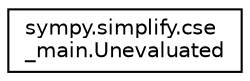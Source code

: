 digraph "Graphical Class Hierarchy"
{
 // LATEX_PDF_SIZE
  edge [fontname="Helvetica",fontsize="10",labelfontname="Helvetica",labelfontsize="10"];
  node [fontname="Helvetica",fontsize="10",shape=record];
  rankdir="LR";
  Node0 [label="sympy.simplify.cse\l_main.Unevaluated",height=0.2,width=0.4,color="black", fillcolor="white", style="filled",URL="$classsympy_1_1simplify_1_1cse__main_1_1Unevaluated.html",tooltip=" "];
}
